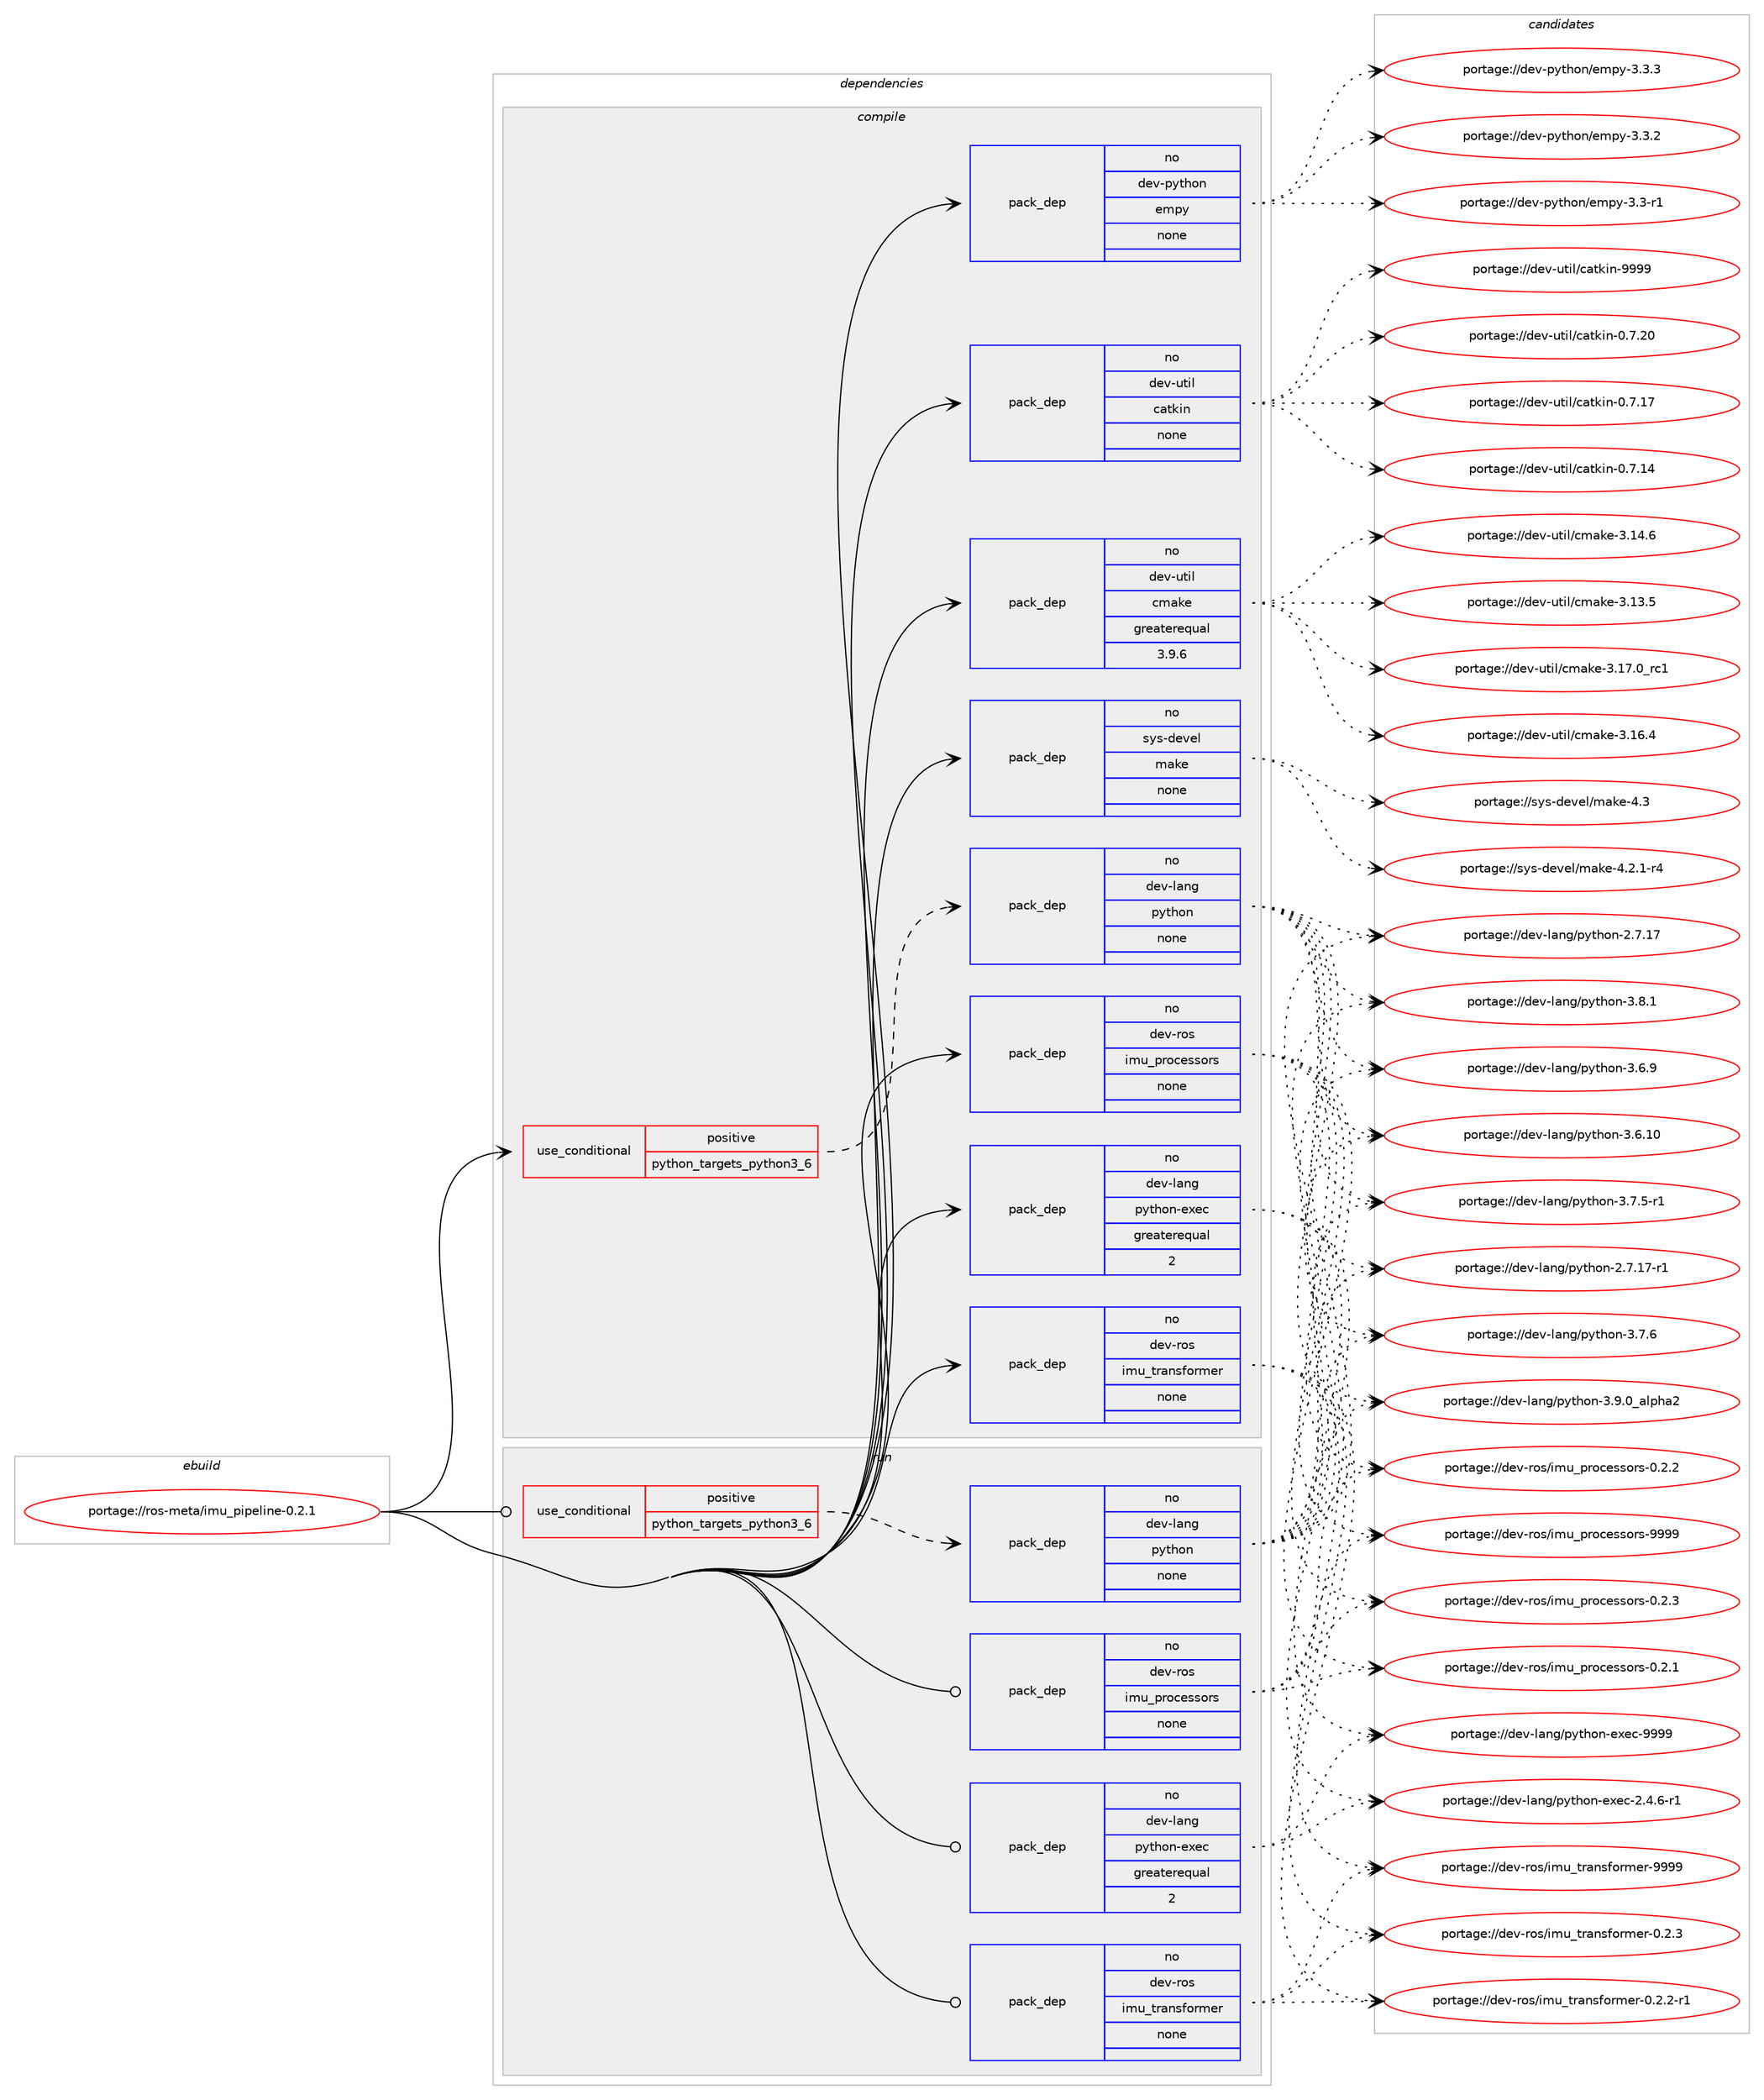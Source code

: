 digraph prolog {

# *************
# Graph options
# *************

newrank=true;
concentrate=true;
compound=true;
graph [rankdir=LR,fontname=Helvetica,fontsize=10,ranksep=1.5];#, ranksep=2.5, nodesep=0.2];
edge  [arrowhead=vee];
node  [fontname=Helvetica,fontsize=10];

# **********
# The ebuild
# **********

subgraph cluster_leftcol {
color=gray;
rank=same;
label=<<i>ebuild</i>>;
id [label="portage://ros-meta/imu_pipeline-0.2.1", color=red, width=4, href="../ros-meta/imu_pipeline-0.2.1.svg"];
}

# ****************
# The dependencies
# ****************

subgraph cluster_midcol {
color=gray;
label=<<i>dependencies</i>>;
subgraph cluster_compile {
fillcolor="#eeeeee";
style=filled;
label=<<i>compile</i>>;
subgraph cond13149 {
dependency65954 [label=<<TABLE BORDER="0" CELLBORDER="1" CELLSPACING="0" CELLPADDING="4"><TR><TD ROWSPAN="3" CELLPADDING="10">use_conditional</TD></TR><TR><TD>positive</TD></TR><TR><TD>python_targets_python3_6</TD></TR></TABLE>>, shape=none, color=red];
subgraph pack51458 {
dependency65955 [label=<<TABLE BORDER="0" CELLBORDER="1" CELLSPACING="0" CELLPADDING="4" WIDTH="220"><TR><TD ROWSPAN="6" CELLPADDING="30">pack_dep</TD></TR><TR><TD WIDTH="110">no</TD></TR><TR><TD>dev-lang</TD></TR><TR><TD>python</TD></TR><TR><TD>none</TD></TR><TR><TD></TD></TR></TABLE>>, shape=none, color=blue];
}
dependency65954:e -> dependency65955:w [weight=20,style="dashed",arrowhead="vee"];
}
id:e -> dependency65954:w [weight=20,style="solid",arrowhead="vee"];
subgraph pack51459 {
dependency65956 [label=<<TABLE BORDER="0" CELLBORDER="1" CELLSPACING="0" CELLPADDING="4" WIDTH="220"><TR><TD ROWSPAN="6" CELLPADDING="30">pack_dep</TD></TR><TR><TD WIDTH="110">no</TD></TR><TR><TD>dev-lang</TD></TR><TR><TD>python-exec</TD></TR><TR><TD>greaterequal</TD></TR><TR><TD>2</TD></TR></TABLE>>, shape=none, color=blue];
}
id:e -> dependency65956:w [weight=20,style="solid",arrowhead="vee"];
subgraph pack51460 {
dependency65957 [label=<<TABLE BORDER="0" CELLBORDER="1" CELLSPACING="0" CELLPADDING="4" WIDTH="220"><TR><TD ROWSPAN="6" CELLPADDING="30">pack_dep</TD></TR><TR><TD WIDTH="110">no</TD></TR><TR><TD>dev-python</TD></TR><TR><TD>empy</TD></TR><TR><TD>none</TD></TR><TR><TD></TD></TR></TABLE>>, shape=none, color=blue];
}
id:e -> dependency65957:w [weight=20,style="solid",arrowhead="vee"];
subgraph pack51461 {
dependency65958 [label=<<TABLE BORDER="0" CELLBORDER="1" CELLSPACING="0" CELLPADDING="4" WIDTH="220"><TR><TD ROWSPAN="6" CELLPADDING="30">pack_dep</TD></TR><TR><TD WIDTH="110">no</TD></TR><TR><TD>dev-ros</TD></TR><TR><TD>imu_processors</TD></TR><TR><TD>none</TD></TR><TR><TD></TD></TR></TABLE>>, shape=none, color=blue];
}
id:e -> dependency65958:w [weight=20,style="solid",arrowhead="vee"];
subgraph pack51462 {
dependency65959 [label=<<TABLE BORDER="0" CELLBORDER="1" CELLSPACING="0" CELLPADDING="4" WIDTH="220"><TR><TD ROWSPAN="6" CELLPADDING="30">pack_dep</TD></TR><TR><TD WIDTH="110">no</TD></TR><TR><TD>dev-ros</TD></TR><TR><TD>imu_transformer</TD></TR><TR><TD>none</TD></TR><TR><TD></TD></TR></TABLE>>, shape=none, color=blue];
}
id:e -> dependency65959:w [weight=20,style="solid",arrowhead="vee"];
subgraph pack51463 {
dependency65960 [label=<<TABLE BORDER="0" CELLBORDER="1" CELLSPACING="0" CELLPADDING="4" WIDTH="220"><TR><TD ROWSPAN="6" CELLPADDING="30">pack_dep</TD></TR><TR><TD WIDTH="110">no</TD></TR><TR><TD>dev-util</TD></TR><TR><TD>catkin</TD></TR><TR><TD>none</TD></TR><TR><TD></TD></TR></TABLE>>, shape=none, color=blue];
}
id:e -> dependency65960:w [weight=20,style="solid",arrowhead="vee"];
subgraph pack51464 {
dependency65961 [label=<<TABLE BORDER="0" CELLBORDER="1" CELLSPACING="0" CELLPADDING="4" WIDTH="220"><TR><TD ROWSPAN="6" CELLPADDING="30">pack_dep</TD></TR><TR><TD WIDTH="110">no</TD></TR><TR><TD>dev-util</TD></TR><TR><TD>cmake</TD></TR><TR><TD>greaterequal</TD></TR><TR><TD>3.9.6</TD></TR></TABLE>>, shape=none, color=blue];
}
id:e -> dependency65961:w [weight=20,style="solid",arrowhead="vee"];
subgraph pack51465 {
dependency65962 [label=<<TABLE BORDER="0" CELLBORDER="1" CELLSPACING="0" CELLPADDING="4" WIDTH="220"><TR><TD ROWSPAN="6" CELLPADDING="30">pack_dep</TD></TR><TR><TD WIDTH="110">no</TD></TR><TR><TD>sys-devel</TD></TR><TR><TD>make</TD></TR><TR><TD>none</TD></TR><TR><TD></TD></TR></TABLE>>, shape=none, color=blue];
}
id:e -> dependency65962:w [weight=20,style="solid",arrowhead="vee"];
}
subgraph cluster_compileandrun {
fillcolor="#eeeeee";
style=filled;
label=<<i>compile and run</i>>;
}
subgraph cluster_run {
fillcolor="#eeeeee";
style=filled;
label=<<i>run</i>>;
subgraph cond13150 {
dependency65963 [label=<<TABLE BORDER="0" CELLBORDER="1" CELLSPACING="0" CELLPADDING="4"><TR><TD ROWSPAN="3" CELLPADDING="10">use_conditional</TD></TR><TR><TD>positive</TD></TR><TR><TD>python_targets_python3_6</TD></TR></TABLE>>, shape=none, color=red];
subgraph pack51466 {
dependency65964 [label=<<TABLE BORDER="0" CELLBORDER="1" CELLSPACING="0" CELLPADDING="4" WIDTH="220"><TR><TD ROWSPAN="6" CELLPADDING="30">pack_dep</TD></TR><TR><TD WIDTH="110">no</TD></TR><TR><TD>dev-lang</TD></TR><TR><TD>python</TD></TR><TR><TD>none</TD></TR><TR><TD></TD></TR></TABLE>>, shape=none, color=blue];
}
dependency65963:e -> dependency65964:w [weight=20,style="dashed",arrowhead="vee"];
}
id:e -> dependency65963:w [weight=20,style="solid",arrowhead="odot"];
subgraph pack51467 {
dependency65965 [label=<<TABLE BORDER="0" CELLBORDER="1" CELLSPACING="0" CELLPADDING="4" WIDTH="220"><TR><TD ROWSPAN="6" CELLPADDING="30">pack_dep</TD></TR><TR><TD WIDTH="110">no</TD></TR><TR><TD>dev-lang</TD></TR><TR><TD>python-exec</TD></TR><TR><TD>greaterequal</TD></TR><TR><TD>2</TD></TR></TABLE>>, shape=none, color=blue];
}
id:e -> dependency65965:w [weight=20,style="solid",arrowhead="odot"];
subgraph pack51468 {
dependency65966 [label=<<TABLE BORDER="0" CELLBORDER="1" CELLSPACING="0" CELLPADDING="4" WIDTH="220"><TR><TD ROWSPAN="6" CELLPADDING="30">pack_dep</TD></TR><TR><TD WIDTH="110">no</TD></TR><TR><TD>dev-ros</TD></TR><TR><TD>imu_processors</TD></TR><TR><TD>none</TD></TR><TR><TD></TD></TR></TABLE>>, shape=none, color=blue];
}
id:e -> dependency65966:w [weight=20,style="solid",arrowhead="odot"];
subgraph pack51469 {
dependency65967 [label=<<TABLE BORDER="0" CELLBORDER="1" CELLSPACING="0" CELLPADDING="4" WIDTH="220"><TR><TD ROWSPAN="6" CELLPADDING="30">pack_dep</TD></TR><TR><TD WIDTH="110">no</TD></TR><TR><TD>dev-ros</TD></TR><TR><TD>imu_transformer</TD></TR><TR><TD>none</TD></TR><TR><TD></TD></TR></TABLE>>, shape=none, color=blue];
}
id:e -> dependency65967:w [weight=20,style="solid",arrowhead="odot"];
}
}

# **************
# The candidates
# **************

subgraph cluster_choices {
rank=same;
color=gray;
label=<<i>candidates</i>>;

subgraph choice51458 {
color=black;
nodesep=1;
choice10010111845108971101034711212111610411111045514657464895971081121049750 [label="portage://dev-lang/python-3.9.0_alpha2", color=red, width=4,href="../dev-lang/python-3.9.0_alpha2.svg"];
choice100101118451089711010347112121116104111110455146564649 [label="portage://dev-lang/python-3.8.1", color=red, width=4,href="../dev-lang/python-3.8.1.svg"];
choice100101118451089711010347112121116104111110455146554654 [label="portage://dev-lang/python-3.7.6", color=red, width=4,href="../dev-lang/python-3.7.6.svg"];
choice1001011184510897110103471121211161041111104551465546534511449 [label="portage://dev-lang/python-3.7.5-r1", color=red, width=4,href="../dev-lang/python-3.7.5-r1.svg"];
choice100101118451089711010347112121116104111110455146544657 [label="portage://dev-lang/python-3.6.9", color=red, width=4,href="../dev-lang/python-3.6.9.svg"];
choice10010111845108971101034711212111610411111045514654464948 [label="portage://dev-lang/python-3.6.10", color=red, width=4,href="../dev-lang/python-3.6.10.svg"];
choice100101118451089711010347112121116104111110455046554649554511449 [label="portage://dev-lang/python-2.7.17-r1", color=red, width=4,href="../dev-lang/python-2.7.17-r1.svg"];
choice10010111845108971101034711212111610411111045504655464955 [label="portage://dev-lang/python-2.7.17", color=red, width=4,href="../dev-lang/python-2.7.17.svg"];
dependency65955:e -> choice10010111845108971101034711212111610411111045514657464895971081121049750:w [style=dotted,weight="100"];
dependency65955:e -> choice100101118451089711010347112121116104111110455146564649:w [style=dotted,weight="100"];
dependency65955:e -> choice100101118451089711010347112121116104111110455146554654:w [style=dotted,weight="100"];
dependency65955:e -> choice1001011184510897110103471121211161041111104551465546534511449:w [style=dotted,weight="100"];
dependency65955:e -> choice100101118451089711010347112121116104111110455146544657:w [style=dotted,weight="100"];
dependency65955:e -> choice10010111845108971101034711212111610411111045514654464948:w [style=dotted,weight="100"];
dependency65955:e -> choice100101118451089711010347112121116104111110455046554649554511449:w [style=dotted,weight="100"];
dependency65955:e -> choice10010111845108971101034711212111610411111045504655464955:w [style=dotted,weight="100"];
}
subgraph choice51459 {
color=black;
nodesep=1;
choice10010111845108971101034711212111610411111045101120101994557575757 [label="portage://dev-lang/python-exec-9999", color=red, width=4,href="../dev-lang/python-exec-9999.svg"];
choice10010111845108971101034711212111610411111045101120101994550465246544511449 [label="portage://dev-lang/python-exec-2.4.6-r1", color=red, width=4,href="../dev-lang/python-exec-2.4.6-r1.svg"];
dependency65956:e -> choice10010111845108971101034711212111610411111045101120101994557575757:w [style=dotted,weight="100"];
dependency65956:e -> choice10010111845108971101034711212111610411111045101120101994550465246544511449:w [style=dotted,weight="100"];
}
subgraph choice51460 {
color=black;
nodesep=1;
choice1001011184511212111610411111047101109112121455146514651 [label="portage://dev-python/empy-3.3.3", color=red, width=4,href="../dev-python/empy-3.3.3.svg"];
choice1001011184511212111610411111047101109112121455146514650 [label="portage://dev-python/empy-3.3.2", color=red, width=4,href="../dev-python/empy-3.3.2.svg"];
choice1001011184511212111610411111047101109112121455146514511449 [label="portage://dev-python/empy-3.3-r1", color=red, width=4,href="../dev-python/empy-3.3-r1.svg"];
dependency65957:e -> choice1001011184511212111610411111047101109112121455146514651:w [style=dotted,weight="100"];
dependency65957:e -> choice1001011184511212111610411111047101109112121455146514650:w [style=dotted,weight="100"];
dependency65957:e -> choice1001011184511212111610411111047101109112121455146514511449:w [style=dotted,weight="100"];
}
subgraph choice51461 {
color=black;
nodesep=1;
choice100101118451141111154710510911795112114111991011151151111141154557575757 [label="portage://dev-ros/imu_processors-9999", color=red, width=4,href="../dev-ros/imu_processors-9999.svg"];
choice10010111845114111115471051091179511211411199101115115111114115454846504651 [label="portage://dev-ros/imu_processors-0.2.3", color=red, width=4,href="../dev-ros/imu_processors-0.2.3.svg"];
choice10010111845114111115471051091179511211411199101115115111114115454846504650 [label="portage://dev-ros/imu_processors-0.2.2", color=red, width=4,href="../dev-ros/imu_processors-0.2.2.svg"];
choice10010111845114111115471051091179511211411199101115115111114115454846504649 [label="portage://dev-ros/imu_processors-0.2.1", color=red, width=4,href="../dev-ros/imu_processors-0.2.1.svg"];
dependency65958:e -> choice100101118451141111154710510911795112114111991011151151111141154557575757:w [style=dotted,weight="100"];
dependency65958:e -> choice10010111845114111115471051091179511211411199101115115111114115454846504651:w [style=dotted,weight="100"];
dependency65958:e -> choice10010111845114111115471051091179511211411199101115115111114115454846504650:w [style=dotted,weight="100"];
dependency65958:e -> choice10010111845114111115471051091179511211411199101115115111114115454846504649:w [style=dotted,weight="100"];
}
subgraph choice51462 {
color=black;
nodesep=1;
choice100101118451141111154710510911795116114971101151021111141091011144557575757 [label="portage://dev-ros/imu_transformer-9999", color=red, width=4,href="../dev-ros/imu_transformer-9999.svg"];
choice10010111845114111115471051091179511611497110115102111114109101114454846504651 [label="portage://dev-ros/imu_transformer-0.2.3", color=red, width=4,href="../dev-ros/imu_transformer-0.2.3.svg"];
choice100101118451141111154710510911795116114971101151021111141091011144548465046504511449 [label="portage://dev-ros/imu_transformer-0.2.2-r1", color=red, width=4,href="../dev-ros/imu_transformer-0.2.2-r1.svg"];
dependency65959:e -> choice100101118451141111154710510911795116114971101151021111141091011144557575757:w [style=dotted,weight="100"];
dependency65959:e -> choice10010111845114111115471051091179511611497110115102111114109101114454846504651:w [style=dotted,weight="100"];
dependency65959:e -> choice100101118451141111154710510911795116114971101151021111141091011144548465046504511449:w [style=dotted,weight="100"];
}
subgraph choice51463 {
color=black;
nodesep=1;
choice100101118451171161051084799971161071051104557575757 [label="portage://dev-util/catkin-9999", color=red, width=4,href="../dev-util/catkin-9999.svg"];
choice1001011184511711610510847999711610710511045484655465048 [label="portage://dev-util/catkin-0.7.20", color=red, width=4,href="../dev-util/catkin-0.7.20.svg"];
choice1001011184511711610510847999711610710511045484655464955 [label="portage://dev-util/catkin-0.7.17", color=red, width=4,href="../dev-util/catkin-0.7.17.svg"];
choice1001011184511711610510847999711610710511045484655464952 [label="portage://dev-util/catkin-0.7.14", color=red, width=4,href="../dev-util/catkin-0.7.14.svg"];
dependency65960:e -> choice100101118451171161051084799971161071051104557575757:w [style=dotted,weight="100"];
dependency65960:e -> choice1001011184511711610510847999711610710511045484655465048:w [style=dotted,weight="100"];
dependency65960:e -> choice1001011184511711610510847999711610710511045484655464955:w [style=dotted,weight="100"];
dependency65960:e -> choice1001011184511711610510847999711610710511045484655464952:w [style=dotted,weight="100"];
}
subgraph choice51464 {
color=black;
nodesep=1;
choice1001011184511711610510847991099710710145514649554648951149949 [label="portage://dev-util/cmake-3.17.0_rc1", color=red, width=4,href="../dev-util/cmake-3.17.0_rc1.svg"];
choice1001011184511711610510847991099710710145514649544652 [label="portage://dev-util/cmake-3.16.4", color=red, width=4,href="../dev-util/cmake-3.16.4.svg"];
choice1001011184511711610510847991099710710145514649524654 [label="portage://dev-util/cmake-3.14.6", color=red, width=4,href="../dev-util/cmake-3.14.6.svg"];
choice1001011184511711610510847991099710710145514649514653 [label="portage://dev-util/cmake-3.13.5", color=red, width=4,href="../dev-util/cmake-3.13.5.svg"];
dependency65961:e -> choice1001011184511711610510847991099710710145514649554648951149949:w [style=dotted,weight="100"];
dependency65961:e -> choice1001011184511711610510847991099710710145514649544652:w [style=dotted,weight="100"];
dependency65961:e -> choice1001011184511711610510847991099710710145514649524654:w [style=dotted,weight="100"];
dependency65961:e -> choice1001011184511711610510847991099710710145514649514653:w [style=dotted,weight="100"];
}
subgraph choice51465 {
color=black;
nodesep=1;
choice11512111545100101118101108471099710710145524651 [label="portage://sys-devel/make-4.3", color=red, width=4,href="../sys-devel/make-4.3.svg"];
choice1151211154510010111810110847109971071014552465046494511452 [label="portage://sys-devel/make-4.2.1-r4", color=red, width=4,href="../sys-devel/make-4.2.1-r4.svg"];
dependency65962:e -> choice11512111545100101118101108471099710710145524651:w [style=dotted,weight="100"];
dependency65962:e -> choice1151211154510010111810110847109971071014552465046494511452:w [style=dotted,weight="100"];
}
subgraph choice51466 {
color=black;
nodesep=1;
choice10010111845108971101034711212111610411111045514657464895971081121049750 [label="portage://dev-lang/python-3.9.0_alpha2", color=red, width=4,href="../dev-lang/python-3.9.0_alpha2.svg"];
choice100101118451089711010347112121116104111110455146564649 [label="portage://dev-lang/python-3.8.1", color=red, width=4,href="../dev-lang/python-3.8.1.svg"];
choice100101118451089711010347112121116104111110455146554654 [label="portage://dev-lang/python-3.7.6", color=red, width=4,href="../dev-lang/python-3.7.6.svg"];
choice1001011184510897110103471121211161041111104551465546534511449 [label="portage://dev-lang/python-3.7.5-r1", color=red, width=4,href="../dev-lang/python-3.7.5-r1.svg"];
choice100101118451089711010347112121116104111110455146544657 [label="portage://dev-lang/python-3.6.9", color=red, width=4,href="../dev-lang/python-3.6.9.svg"];
choice10010111845108971101034711212111610411111045514654464948 [label="portage://dev-lang/python-3.6.10", color=red, width=4,href="../dev-lang/python-3.6.10.svg"];
choice100101118451089711010347112121116104111110455046554649554511449 [label="portage://dev-lang/python-2.7.17-r1", color=red, width=4,href="../dev-lang/python-2.7.17-r1.svg"];
choice10010111845108971101034711212111610411111045504655464955 [label="portage://dev-lang/python-2.7.17", color=red, width=4,href="../dev-lang/python-2.7.17.svg"];
dependency65964:e -> choice10010111845108971101034711212111610411111045514657464895971081121049750:w [style=dotted,weight="100"];
dependency65964:e -> choice100101118451089711010347112121116104111110455146564649:w [style=dotted,weight="100"];
dependency65964:e -> choice100101118451089711010347112121116104111110455146554654:w [style=dotted,weight="100"];
dependency65964:e -> choice1001011184510897110103471121211161041111104551465546534511449:w [style=dotted,weight="100"];
dependency65964:e -> choice100101118451089711010347112121116104111110455146544657:w [style=dotted,weight="100"];
dependency65964:e -> choice10010111845108971101034711212111610411111045514654464948:w [style=dotted,weight="100"];
dependency65964:e -> choice100101118451089711010347112121116104111110455046554649554511449:w [style=dotted,weight="100"];
dependency65964:e -> choice10010111845108971101034711212111610411111045504655464955:w [style=dotted,weight="100"];
}
subgraph choice51467 {
color=black;
nodesep=1;
choice10010111845108971101034711212111610411111045101120101994557575757 [label="portage://dev-lang/python-exec-9999", color=red, width=4,href="../dev-lang/python-exec-9999.svg"];
choice10010111845108971101034711212111610411111045101120101994550465246544511449 [label="portage://dev-lang/python-exec-2.4.6-r1", color=red, width=4,href="../dev-lang/python-exec-2.4.6-r1.svg"];
dependency65965:e -> choice10010111845108971101034711212111610411111045101120101994557575757:w [style=dotted,weight="100"];
dependency65965:e -> choice10010111845108971101034711212111610411111045101120101994550465246544511449:w [style=dotted,weight="100"];
}
subgraph choice51468 {
color=black;
nodesep=1;
choice100101118451141111154710510911795112114111991011151151111141154557575757 [label="portage://dev-ros/imu_processors-9999", color=red, width=4,href="../dev-ros/imu_processors-9999.svg"];
choice10010111845114111115471051091179511211411199101115115111114115454846504651 [label="portage://dev-ros/imu_processors-0.2.3", color=red, width=4,href="../dev-ros/imu_processors-0.2.3.svg"];
choice10010111845114111115471051091179511211411199101115115111114115454846504650 [label="portage://dev-ros/imu_processors-0.2.2", color=red, width=4,href="../dev-ros/imu_processors-0.2.2.svg"];
choice10010111845114111115471051091179511211411199101115115111114115454846504649 [label="portage://dev-ros/imu_processors-0.2.1", color=red, width=4,href="../dev-ros/imu_processors-0.2.1.svg"];
dependency65966:e -> choice100101118451141111154710510911795112114111991011151151111141154557575757:w [style=dotted,weight="100"];
dependency65966:e -> choice10010111845114111115471051091179511211411199101115115111114115454846504651:w [style=dotted,weight="100"];
dependency65966:e -> choice10010111845114111115471051091179511211411199101115115111114115454846504650:w [style=dotted,weight="100"];
dependency65966:e -> choice10010111845114111115471051091179511211411199101115115111114115454846504649:w [style=dotted,weight="100"];
}
subgraph choice51469 {
color=black;
nodesep=1;
choice100101118451141111154710510911795116114971101151021111141091011144557575757 [label="portage://dev-ros/imu_transformer-9999", color=red, width=4,href="../dev-ros/imu_transformer-9999.svg"];
choice10010111845114111115471051091179511611497110115102111114109101114454846504651 [label="portage://dev-ros/imu_transformer-0.2.3", color=red, width=4,href="../dev-ros/imu_transformer-0.2.3.svg"];
choice100101118451141111154710510911795116114971101151021111141091011144548465046504511449 [label="portage://dev-ros/imu_transformer-0.2.2-r1", color=red, width=4,href="../dev-ros/imu_transformer-0.2.2-r1.svg"];
dependency65967:e -> choice100101118451141111154710510911795116114971101151021111141091011144557575757:w [style=dotted,weight="100"];
dependency65967:e -> choice10010111845114111115471051091179511611497110115102111114109101114454846504651:w [style=dotted,weight="100"];
dependency65967:e -> choice100101118451141111154710510911795116114971101151021111141091011144548465046504511449:w [style=dotted,weight="100"];
}
}

}
